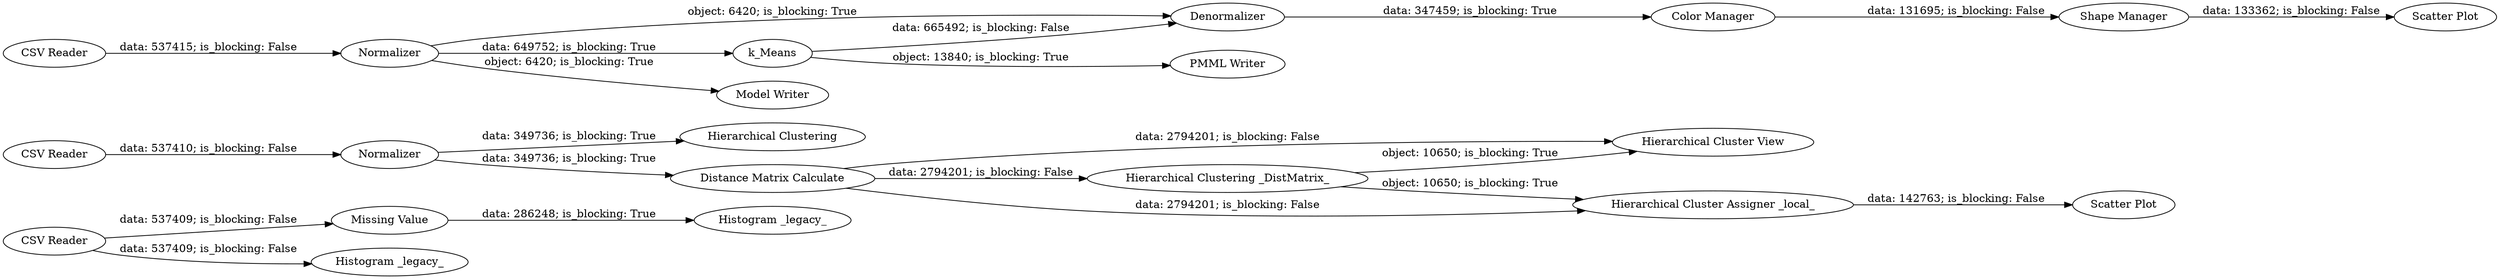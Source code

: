 digraph {
	"-1633882632949921358_4" [label="Missing Value"]
	"-1633882632949921358_11" [label="Hierarchical Cluster View"]
	"-1633882632949921358_21" [label=Denormalizer]
	"-1633882632949921358_24" [label="Scatter Plot"]
	"-1633882632949921358_14" [label="Hierarchical Clustering"]
	"-1633882632949921358_15" [label="Scatter Plot"]
	"-1633882632949921358_16" [label="CSV Reader"]
	"-1633882632949921358_22" [label="Color Manager"]
	"-1633882632949921358_7" [label=Normalizer]
	"-1633882632949921358_8" [label="Distance Matrix Calculate"]
	"-1633882632949921358_19" [label=k_Means]
	"-1633882632949921358_18" [label="Model Writer"]
	"-1633882632949921358_2" [label="Histogram _legacy_"]
	"-1633882632949921358_17" [label=Normalizer]
	"-1633882632949921358_5" [label="CSV Reader"]
	"-1633882632949921358_3" [label="Histogram _legacy_"]
	"-1633882632949921358_13" [label="Hierarchical Clustering _DistMatrix_"]
	"-1633882632949921358_12" [label="Hierarchical Cluster Assigner _local_"]
	"-1633882632949921358_23" [label="Shape Manager"]
	"-1633882632949921358_1" [label="CSV Reader"]
	"-1633882632949921358_20" [label="PMML Writer"]
	"-1633882632949921358_1" -> "-1633882632949921358_2" [label="data: 537409; is_blocking: False"]
	"-1633882632949921358_17" -> "-1633882632949921358_18" [label="object: 6420; is_blocking: True"]
	"-1633882632949921358_17" -> "-1633882632949921358_21" [label="object: 6420; is_blocking: True"]
	"-1633882632949921358_13" -> "-1633882632949921358_12" [label="object: 10650; is_blocking: True"]
	"-1633882632949921358_19" -> "-1633882632949921358_21" [label="data: 665492; is_blocking: False"]
	"-1633882632949921358_23" -> "-1633882632949921358_24" [label="data: 133362; is_blocking: False"]
	"-1633882632949921358_7" -> "-1633882632949921358_14" [label="data: 349736; is_blocking: True"]
	"-1633882632949921358_7" -> "-1633882632949921358_8" [label="data: 349736; is_blocking: True"]
	"-1633882632949921358_8" -> "-1633882632949921358_13" [label="data: 2794201; is_blocking: False"]
	"-1633882632949921358_22" -> "-1633882632949921358_23" [label="data: 131695; is_blocking: False"]
	"-1633882632949921358_13" -> "-1633882632949921358_11" [label="object: 10650; is_blocking: True"]
	"-1633882632949921358_8" -> "-1633882632949921358_12" [label="data: 2794201; is_blocking: False"]
	"-1633882632949921358_17" -> "-1633882632949921358_19" [label="data: 649752; is_blocking: True"]
	"-1633882632949921358_19" -> "-1633882632949921358_20" [label="object: 13840; is_blocking: True"]
	"-1633882632949921358_1" -> "-1633882632949921358_4" [label="data: 537409; is_blocking: False"]
	"-1633882632949921358_12" -> "-1633882632949921358_15" [label="data: 142763; is_blocking: False"]
	"-1633882632949921358_16" -> "-1633882632949921358_17" [label="data: 537415; is_blocking: False"]
	"-1633882632949921358_8" -> "-1633882632949921358_11" [label="data: 2794201; is_blocking: False"]
	"-1633882632949921358_4" -> "-1633882632949921358_3" [label="data: 286248; is_blocking: True"]
	"-1633882632949921358_21" -> "-1633882632949921358_22" [label="data: 347459; is_blocking: True"]
	"-1633882632949921358_5" -> "-1633882632949921358_7" [label="data: 537410; is_blocking: False"]
	rankdir=LR
}
